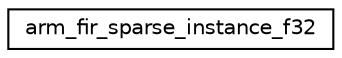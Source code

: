 digraph "Graphical Class Hierarchy"
{
 // LATEX_PDF_SIZE
  edge [fontname="Helvetica",fontsize="10",labelfontname="Helvetica",labelfontsize="10"];
  node [fontname="Helvetica",fontsize="10",shape=record];
  rankdir="LR";
  Node0 [label="arm_fir_sparse_instance_f32",height=0.2,width=0.4,color="black", fillcolor="white", style="filled",URL="$structarm__fir__sparse__instance__f32.html",tooltip="Instance structure for the floating-point sparse FIR filter."];
}

